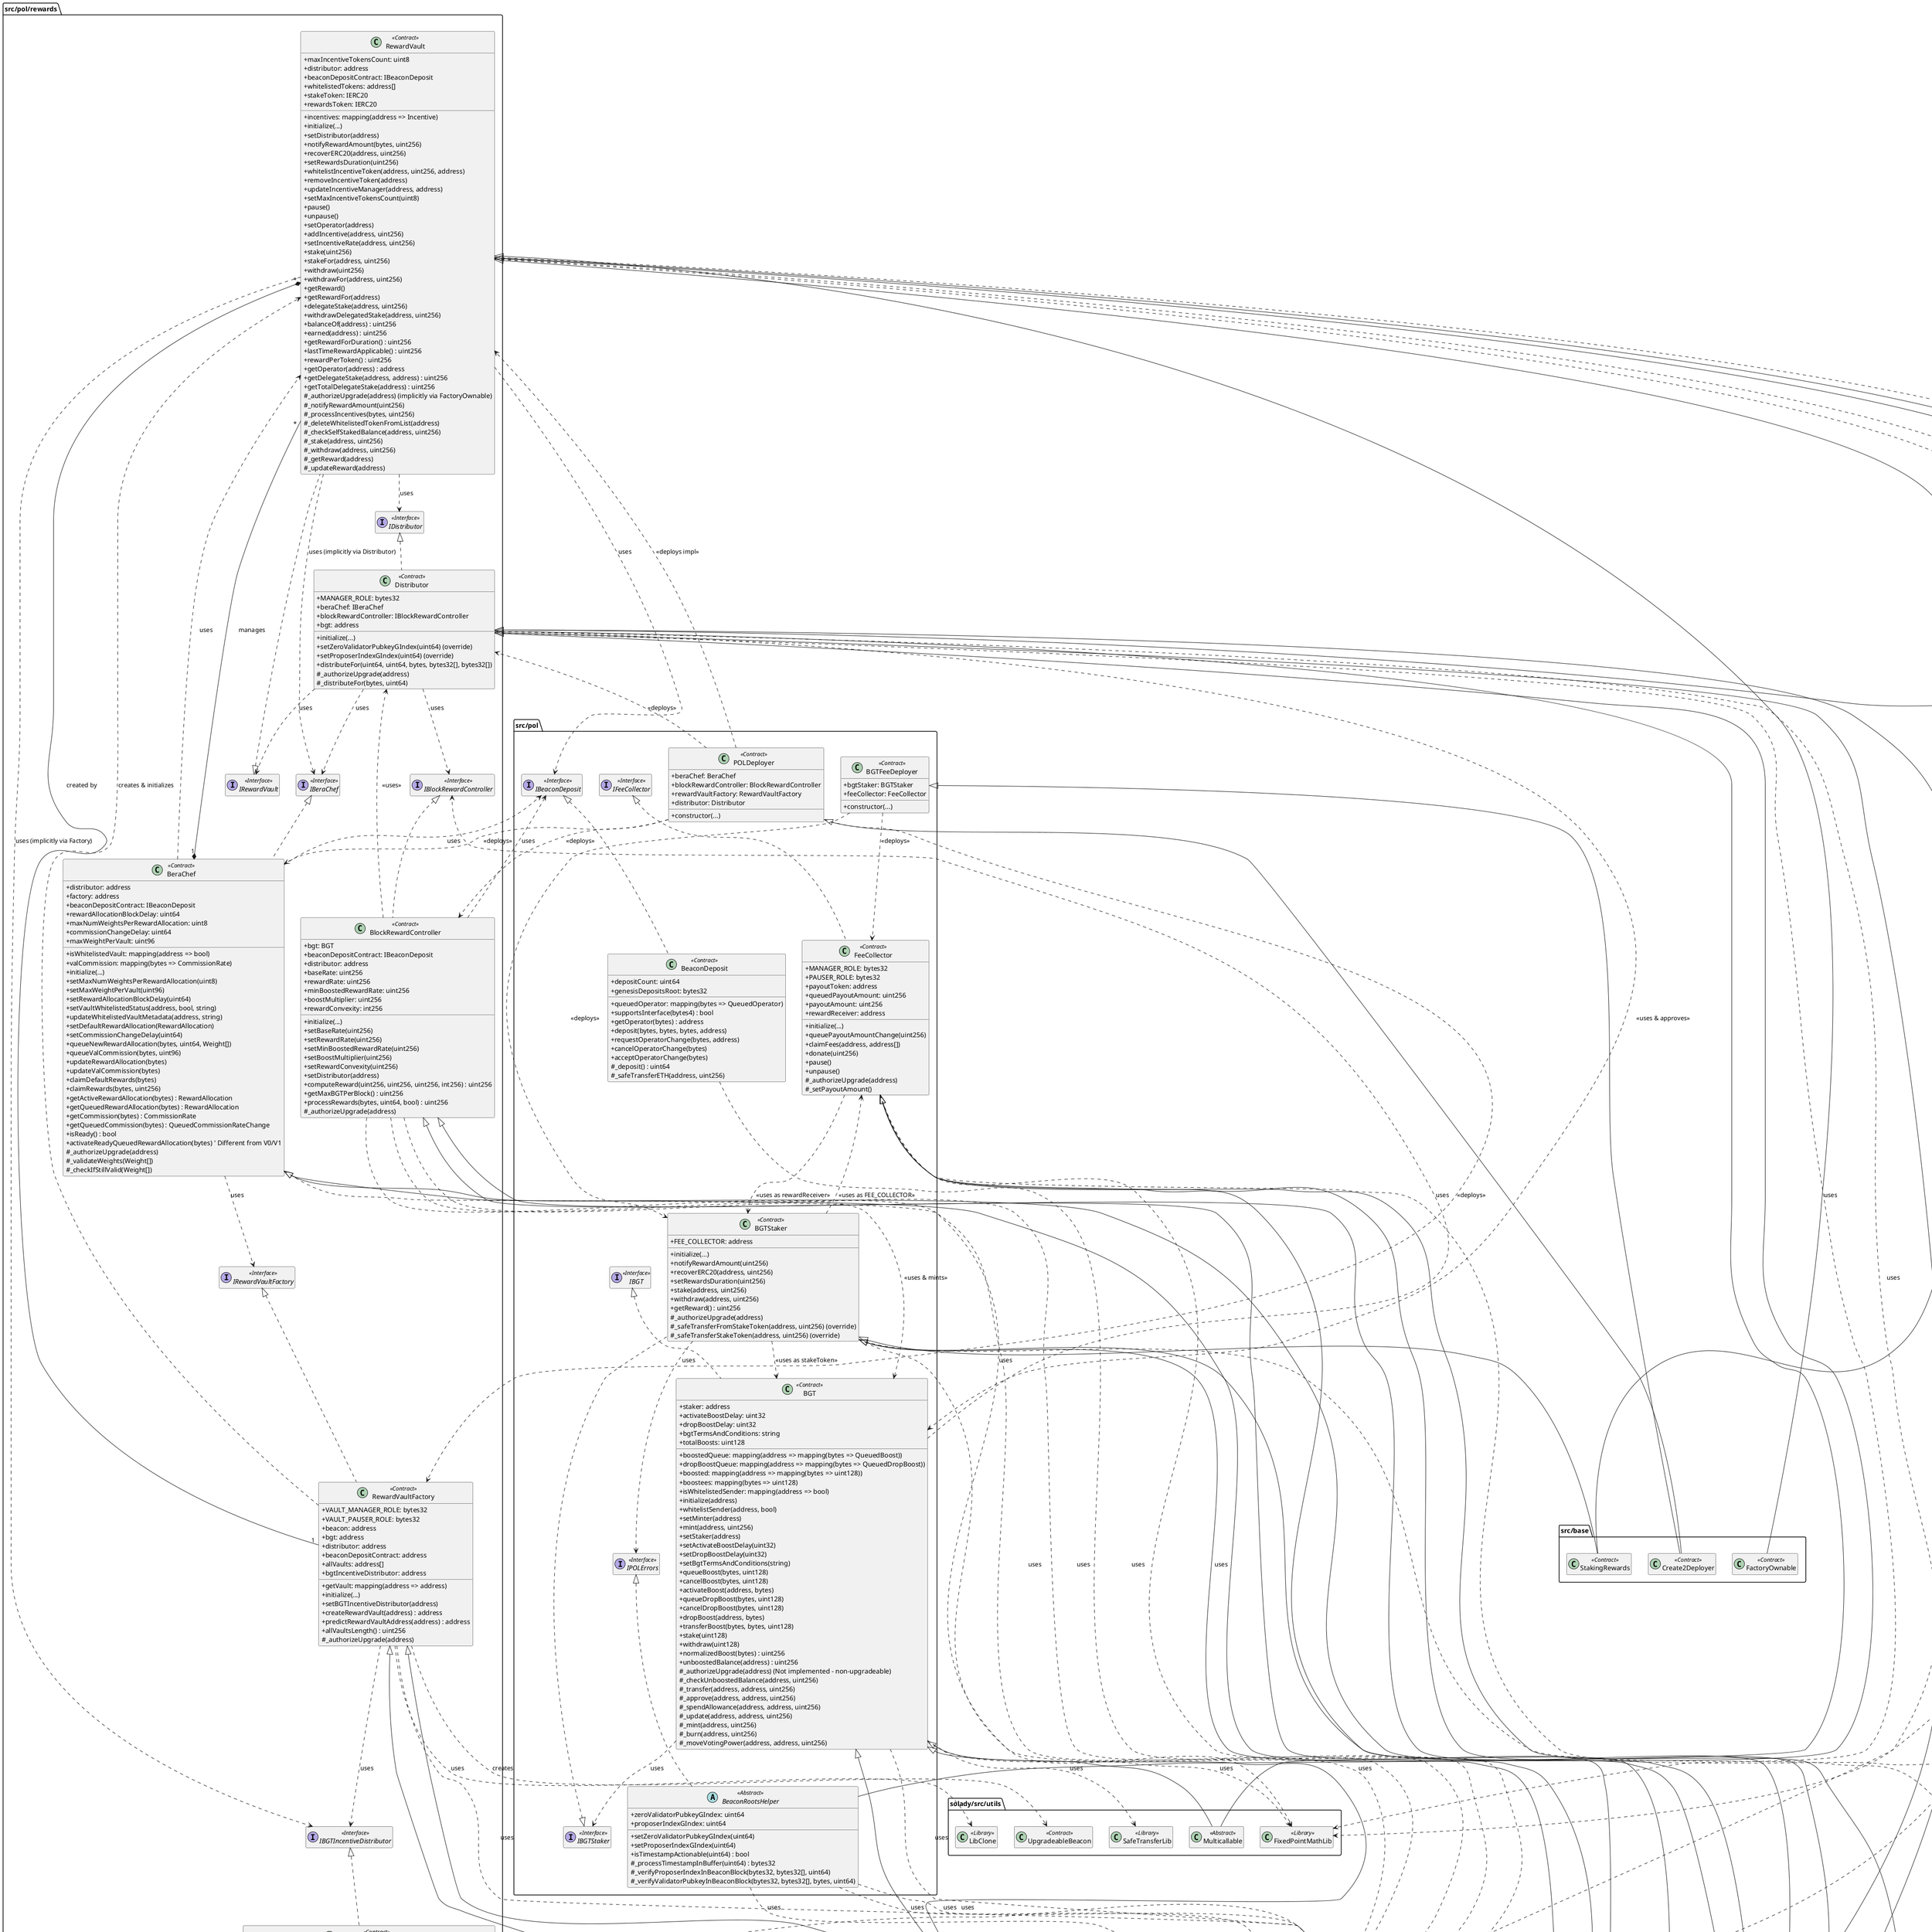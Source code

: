 @startuml POL_Contracts_ClassDiagram
skinparam classAttributeIconSize 0
hide empty members

package "src/pol" {
    interface IBeaconDeposit <<Interface>>
    interface IBGT <<Interface>>
    interface IBGTStaker <<Interface>>
    interface IFeeCollector <<Interface>>
    interface IPOLErrors <<Interface>>

    class POLDeployer <<Contract>> {
        + beraChef: BeraChef
        + blockRewardController: BlockRewardController
        + rewardVaultFactory: RewardVaultFactory
        + distributor: Distributor
        + constructor(...)
    }

    class BGT <<Contract>> {
        + staker: address
        + activateBoostDelay: uint32
        + dropBoostDelay: uint32
        + bgtTermsAndConditions: string
        + totalBoosts: uint128
        + boostedQueue: mapping(address => mapping(bytes => QueuedBoost))
        + dropBoostQueue: mapping(address => mapping(bytes => QueuedDropBoost))
        + boosted: mapping(address => mapping(bytes => uint128))
        + boostees: mapping(bytes => uint128)
        + isWhitelistedSender: mapping(address => bool)
        + initialize(address)
        + whitelistSender(address, bool)
        + setMinter(address)
        + mint(address, uint256)
        + setStaker(address)
        + setActivateBoostDelay(uint32)
        + setDropBoostDelay(uint32)
        + setBgtTermsAndConditions(string)
        + queueBoost(bytes, uint128)
        + cancelBoost(bytes, uint128)
        + activateBoost(address, bytes)
        + queueDropBoost(bytes, uint128)
        + cancelDropBoost(bytes, uint128)
        + dropBoost(address, bytes)
        + transferBoost(bytes, bytes, uint128)
        + stake(uint128)
        + withdraw(uint128)
        + normalizedBoost(bytes) : uint256
        + unboostedBalance(address) : uint256
        # _authorizeUpgrade(address) (Not implemented - non-upgradeable)
        # _checkUnboostedBalance(address, uint256)
        # _transfer(address, address, uint256)
        # _approve(address, address, uint256)
        # _spendAllowance(address, address, uint256)
        # _update(address, address, uint256)
        # _mint(address, uint256)
        # _burn(address, uint256)
        # _moveVotingPower(address, address, uint256)
    }

    class BGTFeeDeployer <<Contract>> {
        + bgtStaker: BGTStaker
        + feeCollector: FeeCollector
        + constructor(...)
    }

    class BGTStaker <<Contract>> {
        + FEE_COLLECTOR: address
        + initialize(...)
        + notifyRewardAmount(uint256)
        + recoverERC20(address, uint256)
        + setRewardsDuration(uint256)
        + stake(address, uint256)
        + withdraw(address, uint256)
        + getReward() : uint256
        # _authorizeUpgrade(address)
        # _safeTransferFromStakeToken(address, uint256) (override)
        # _safeTransferStakeToken(address, uint256) (override)
    }

    class BeaconDeposit <<Contract>> {
        + depositCount: uint64
        + genesisDepositsRoot: bytes32
        + queuedOperator: mapping(bytes => QueuedOperator)
        + supportsInterface(bytes4) : bool
        + getOperator(bytes) : address
        + deposit(bytes, bytes, bytes, address)
        + requestOperatorChange(bytes, address)
        + cancelOperatorChange(bytes)
        + acceptOperatorChange(bytes)
        # _deposit() : uint64
        # _safeTransferETH(address, uint256)
    }

    abstract class BeaconRootsHelper <<Abstract>> {
        + zeroValidatorPubkeyGIndex: uint64
        + proposerIndexGIndex: uint64
        + setZeroValidatorPubkeyGIndex(uint64)
        + setProposerIndexGIndex(uint64)
        + isTimestampActionable(uint64) : bool
        # _processTimestampInBuffer(uint64) : bytes32
        # _verifyProposerIndexInBeaconBlock(bytes32, bytes32[], uint64)
        # _verifyValidatorPubkeyInBeaconBlock(bytes32, bytes32[], bytes, uint64)
    }

    class FeeCollector <<Contract>> {
        + MANAGER_ROLE: bytes32
        + PAUSER_ROLE: bytes32
        + payoutToken: address
        + queuedPayoutAmount: uint256
        + payoutAmount: uint256
        + rewardReceiver: address
        + initialize(...)
        + queuePayoutAmountChange(uint256)
        + claimFees(address, address[])
        + donate(uint256)
        + pause()
        + unpause()
        # _authorizeUpgrade(address)
        # _setPayoutAmount()
    }
}

package "src/pol/rewards" {
    interface IBeraChef <<Interface>>
    interface IBlockRewardController <<Interface>>
    interface IDistributor <<Interface>>
    interface IRewardVault <<Interface>>
    interface IRewardVaultFactory <<Interface>>
    interface IBGTIncentiveDistributor <<Interface>>

    class BeraChef <<Contract>> {
        + distributor: address
        + factory: address
        + beaconDepositContract: IBeaconDeposit
        + rewardAllocationBlockDelay: uint64
        + maxNumWeightsPerRewardAllocation: uint8
        + isWhitelistedVault: mapping(address => bool)
        + commissionChangeDelay: uint64
        + valCommission: mapping(bytes => CommissionRate)
        + maxWeightPerVault: uint96
        + initialize(...)
        + setMaxNumWeightsPerRewardAllocation(uint8)
        + setMaxWeightPerVault(uint96)
        + setRewardAllocationBlockDelay(uint64)
        + setVaultWhitelistedStatus(address, bool, string)
        + updateWhitelistedVaultMetadata(address, string)
        + setDefaultRewardAllocation(RewardAllocation)
        + setCommissionChangeDelay(uint64)
        + queueNewRewardAllocation(bytes, uint64, Weight[])
        + queueValCommission(bytes, uint96)
        + updateRewardAllocation(bytes)
        + updateValCommission(bytes)
        + claimDefaultRewards(bytes)
        + claimRewards(bytes, uint256)
        + getActiveRewardAllocation(bytes) : RewardAllocation
        + getQueuedRewardAllocation(bytes) : RewardAllocation
        + getCommission(bytes) : CommissionRate
        + getQueuedCommission(bytes) : QueuedCommissionRateChange
        + isReady() : bool
        + activateReadyQueuedRewardAllocation(bytes) ' Different from V0/V1
        # _authorizeUpgrade(address)
        # _validateWeights(Weight[])
        # _checkIfStillValid(Weight[])
    }

    class BlockRewardController <<Contract>> {
        + bgt: BGT
        + beaconDepositContract: IBeaconDeposit
        + distributor: address
        + baseRate: uint256
        + rewardRate: uint256
        + minBoostedRewardRate: uint256
        + boostMultiplier: uint256
        + rewardConvexity: int256
        + initialize(...)
        + setBaseRate(uint256)
        + setRewardRate(uint256)
        + setMinBoostedRewardRate(uint256)
        + setBoostMultiplier(uint256)
        + setRewardConvexity(uint256)
        + setDistributor(address)
        + computeReward(uint256, uint256, uint256, int256) : uint256
        + getMaxBGTPerBlock() : uint256
        + processRewards(bytes, uint64, bool) : uint256
        # _authorizeUpgrade(address)
    }

    class Distributor <<Contract>> {
        + MANAGER_ROLE: bytes32
        + beraChef: IBeraChef
        + blockRewardController: IBlockRewardController
        + bgt: address
        + initialize(...)
        + setZeroValidatorPubkeyGIndex(uint64) (override)
        + setProposerIndexGIndex(uint64) (override)
        + distributeFor(uint64, uint64, bytes, bytes32[], bytes32[])
        # _authorizeUpgrade(address)
        # _distributeFor(bytes, uint64)
    }

    class RewardVault <<Contract>> {
        + maxIncentiveTokensCount: uint8
        + distributor: address
        + beaconDepositContract: IBeaconDeposit
        + incentives: mapping(address => Incentive)
        + whitelistedTokens: address[]
        + stakeToken: IERC20
        + rewardsToken: IERC20
        + initialize(...)
        + setDistributor(address)
        + notifyRewardAmount(bytes, uint256)
        + recoverERC20(address, uint256)
        + setRewardsDuration(uint256)
        + whitelistIncentiveToken(address, uint256, address)
        + removeIncentiveToken(address)
        + updateIncentiveManager(address, address)
        + setMaxIncentiveTokensCount(uint8)
        + pause()
        + unpause()
        + setOperator(address)
        + addIncentive(address, uint256)
        + setIncentiveRate(address, uint256)
        + stake(uint256)
        + stakeFor(address, uint256)
        + withdraw(uint256)
        + withdrawFor(address, uint256)
        + getReward()
        + getRewardFor(address)
        + delegateStake(address, uint256)
        + withdrawDelegatedStake(address, uint256)
        + balanceOf(address) : uint256
        + earned(address) : uint256
        + getRewardForDuration() : uint256
        + lastTimeRewardApplicable() : uint256
        + rewardPerToken() : uint256
        + getOperator(address) : address
        + getDelegateStake(address, address) : uint256
        + getTotalDelegateStake(address) : uint256
        # _authorizeUpgrade(address) (implicitly via FactoryOwnable)
        # _notifyRewardAmount(uint256)
        # _processIncentives(bytes, uint256)
        # _deleteWhitelistedTokenFromList(address)
        # _checkSelfStakedBalance(address, uint256)
        # _stake(address, uint256)
        # _withdraw(address, uint256)
        # _getReward(address)
        # _updateReward(address)
    }

    class RewardVaultFactory <<Contract>> {
        + VAULT_MANAGER_ROLE: bytes32
        + VAULT_PAUSER_ROLE: bytes32
        + beacon: address
        + bgt: address
        + distributor: address
        + beaconDepositContract: address
        + getVault: mapping(address => address)
        + allVaults: address[]
        + bgtIncentiveDistributor: address
        + initialize(...)
        + setBGTIncentiveDistributor(address)
        + createRewardVault(address) : address
        + predictRewardVaultAddress(address) : address
        + allVaultsLength() : uint256
        # _authorizeUpgrade(address)
    }

     class BGTIncentiveDistributor <<Contract>> {
        + PAUSER_ROLE: bytes32
        + MANAGER_ROLE: bytes32
        + rewardClaimDelay: uint64
        + rewards: mapping(bytes32 => Reward)
        + claimed: mapping(bytes32 => mapping(address => uint256))
        + incentiveTokensPerValidator: mapping(bytes => mapping(address => uint256))
        + initialize(address)
        + setRewardClaimDelay(uint64)
        + updateRewardsMetadata(Distribution[])
        + setPauseState(bool)
        + receiveIncentive(bytes, address, uint256)
        + claim(Claim[])
        # _authorizeUpgrade(address)
        # _claim(bytes32, address, uint256, bytes32[])
        # _setRewardClaimDelay(uint64)
    }
}

package "src/base" {
    class Create2Deployer <<Contract>>
    class FactoryOwnable <<Contract>>
    class StakingRewards <<Contract>>
}

package "src/libraries" {
    class Utils <<Library>>
    class BeaconRoots <<Library>>
    class SSZ <<Library>>
}

package "@openzeppelin/contracts-upgradeable" {
    class OwnableUpgradeable <<Abstract>>
    class ERC20VotesUpgradeable <<Abstract>>
    class UUPSUpgradeable <<Abstract>>
    class AccessControlUpgradeable <<Abstract>>
    class ReentrancyGuardUpgradeable <<Abstract>>
    class PausableUpgradeable <<Abstract>>
    class ERC20Upgradeable <<Abstract>>
}

package "@openzeppelin/contracts" {
    interface IERC6372 <<Interface>>
    interface IERC20 <<Interface>>
    interface IERC20Metadata <<Interface>>
    class SafeERC20 <<Library>>
    class MerkleProof <<Library>>
}

package "solady/src/utils" {
    class FixedPointMathLib <<Library>>
    class SafeTransferLib <<Library>>
    class Multicallable <<Abstract>>
    class LibClone <<Library>>
    class UpgradeableBeacon <<Contract>>
}

' Inheritance & Interfaces
POLDeployer <|-- Create2Deployer
BGT .up.|> IBGT
BGT <|-- ERC20VotesUpgradeable
BGT <|-- OwnableUpgradeable
BGT <|-- Multicallable
BGTFeeDeployer <|-- Create2Deployer
BGTStaker .up.|> IBGTStaker
BGTStaker <|-- OwnableUpgradeable
BGTStaker <|-- UUPSUpgradeable
BGTStaker <|-- StakingRewards
BeaconDeposit .up.|> IBeaconDeposit
BeaconRootsHelper .up.|> IPOLErrors
FeeCollector .up.|> IFeeCollector
FeeCollector <|-- PausableUpgradeable
FeeCollector <|-- AccessControlUpgradeable
FeeCollector <|-- UUPSUpgradeable
BeraChef .up.|> IBeraChef
BeraChef <|-- OwnableUpgradeable
BeraChef <|-- UUPSUpgradeable
BlockRewardController .up.|> IBlockRewardController
BlockRewardController <|-- OwnableUpgradeable
BlockRewardController <|-- UUPSUpgradeable
Distributor .up.|> IDistributor
Distributor <|-- BeaconRootsHelper
Distributor <|-- ReentrancyGuardUpgradeable
Distributor <|-- AccessControlUpgradeable
Distributor <|-- UUPSUpgradeable
Distributor <|-- Multicallable
RewardVault .up.|> IRewardVault
RewardVault <|-- PausableUpgradeable
RewardVault <|-- ReentrancyGuardUpgradeable
RewardVault <|-- FactoryOwnable
RewardVault <|-- StakingRewards
RewardVaultFactory .up.|> IRewardVaultFactory
RewardVaultFactory <|-- AccessControlUpgradeable
RewardVaultFactory <|-- UUPSUpgradeable
BGTIncentiveDistributor .up.|> IBGTIncentiveDistributor
BGTIncentiveDistributor <|-- AccessControlUpgradeable
BGTIncentiveDistributor <|-- ReentrancyGuardUpgradeable
BGTIncentiveDistributor <|-- PausableUpgradeable
BGTIncentiveDistributor <|-- UUPSUpgradeable

' Dependencies
POLDeployer ..> BeraChef : <<deploys>>
POLDeployer ..> BlockRewardController : <<deploys>>
POLDeployer ..> RewardVaultFactory : <<deploys>>
POLDeployer ..> Distributor : <<deploys>>
POLDeployer ..> RewardVault : <<deploys impl>>

BGT ..> Utils : uses
BGT ..> FixedPointMathLib : uses
BGT ..> SafeTransferLib : uses
BGT ..> IBGTStaker : uses
BGT ..> IBlockRewardController : uses

BGTFeeDeployer ..> BGTStaker : <<deploys>>
BGTFeeDeployer ..> FeeCollector : <<deploys>>

BGTStaker ..> Utils : uses
BGTStaker ..> SafeERC20 : uses
BGTStaker ..> IPOLErrors : uses
BGTStaker ..> BGT : <<uses as stakeToken>>
BGTStaker ..> FeeCollector : <<uses as FEE_COLLECTOR>>

BeaconDeposit ..> Utils : uses

BeaconRootsHelper ..> BeaconRoots : uses
BeaconRootsHelper ..> SSZ : uses
BeaconRootsHelper ..> Utils : uses

FeeCollector ..> Utils : uses
FeeCollector ..> SafeERC20 : uses
FeeCollector ..> BGTStaker : <<uses as rewardReceiver>>

BeraChef ..> Utils : uses
BeraChef ..> IBeaconDeposit : uses
BeraChef ..> IRewardVaultFactory : uses
BeraChef ..> RewardVault : uses
BeraChef "1" *-- "*" RewardVault : manages

BlockRewardController ..> Utils : uses
BlockRewardController ..> FixedPointMathLib : uses
BlockRewardController ..> IBeaconDeposit : uses
BlockRewardController ..> BGT : <<uses & mints>>
BlockRewardController ..> Distributor : <<uses>>

Distributor ..> Utils : uses
Distributor ..> FixedPointMathLib : uses
Distributor ..> IBeraChef : uses
Distributor ..> IBlockRewardController : uses
Distributor ..> IRewardVault : uses
Distributor ..> BGT : <<uses & approves>>

RewardVault ..> Utils : uses
RewardVault ..> SafeERC20 : uses
RewardVault ..> FixedPointMathLib : uses
RewardVault ..> IBeaconDeposit : uses
RewardVault ..> IBeraChef : uses (implicitly via Distributor)
RewardVault ..> IDistributor : uses
RewardVault ..> IBGTIncentiveDistributor : uses (implicitly via Factory)
RewardVault "*" *-- "1" RewardVaultFactory : created by

RewardVaultFactory ..> Utils : uses
RewardVaultFactory ..> LibClone : uses
RewardVaultFactory ..> UpgradeableBeacon : creates
RewardVaultFactory ..> RewardVault : creates & initializes
RewardVaultFactory ..> IBGTIncentiveDistributor : uses

BGTIncentiveDistributor ..> Utils : uses
BGTIncentiveDistributor ..> SafeERC20 : uses
BGTIncentiveDistributor ..> MerkleProof : uses

@enduml 